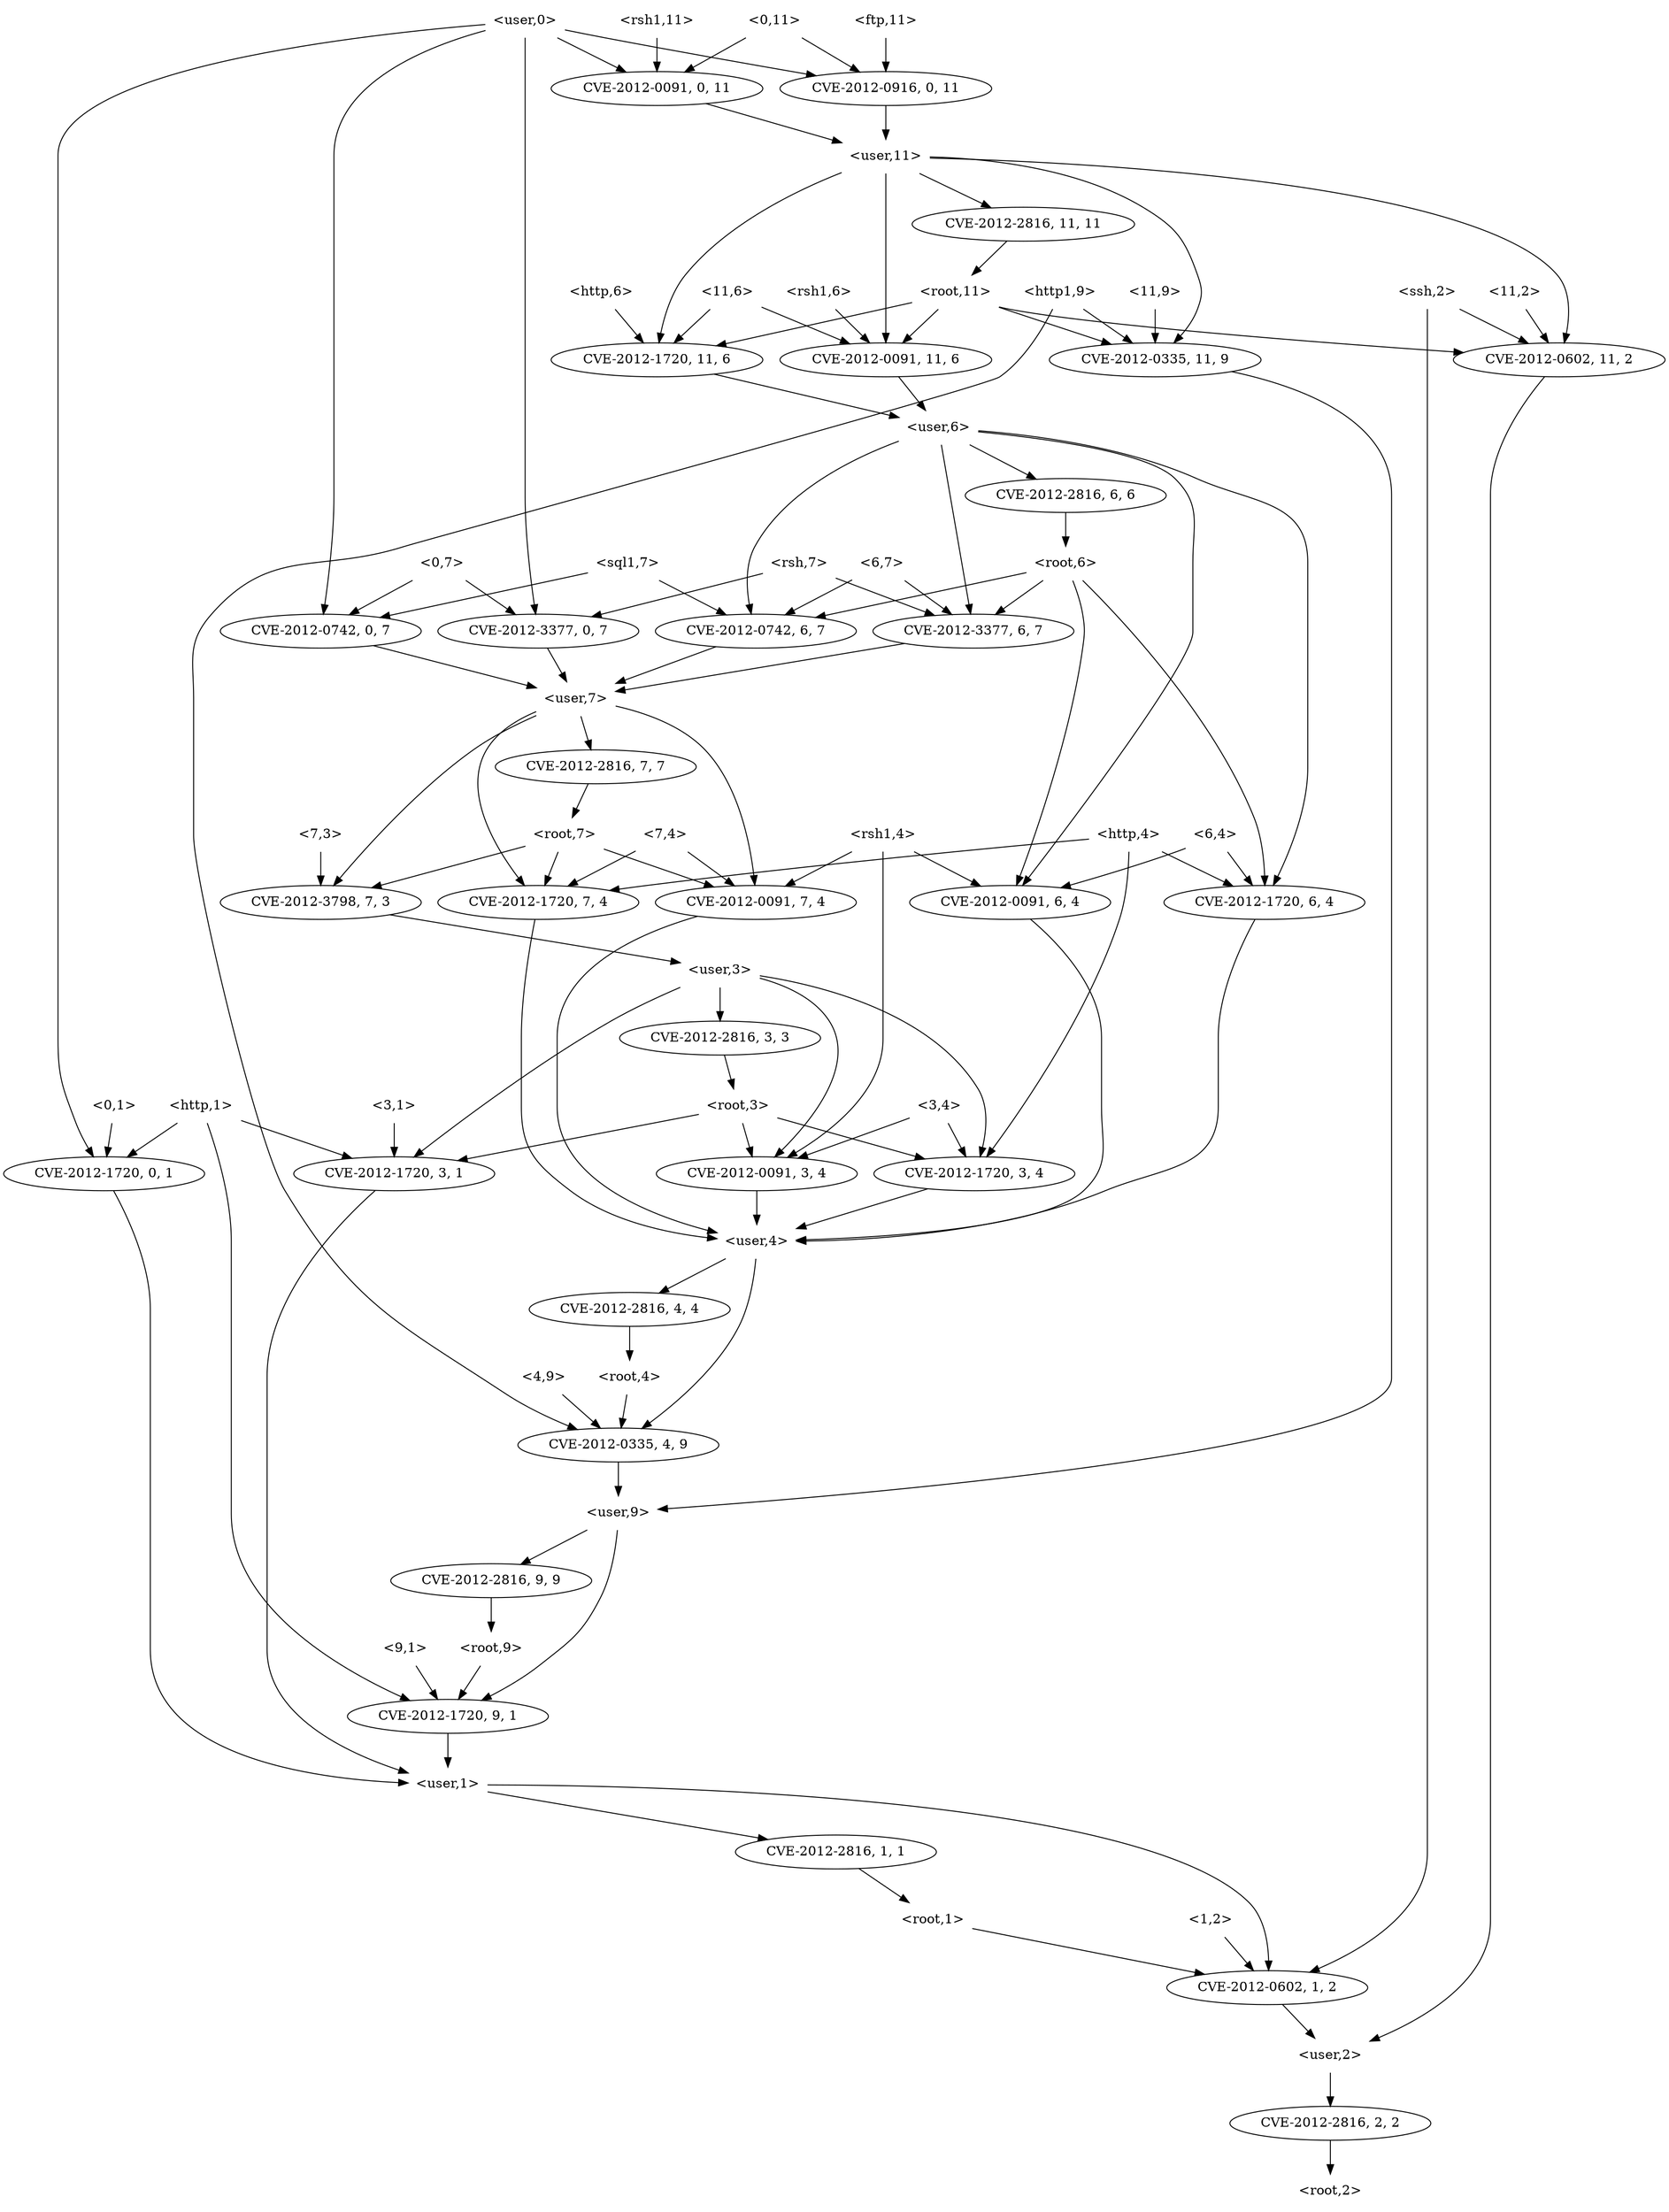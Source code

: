strict digraph {
	graph [bb="0,0,1591,2340"];
	node [label="\N"];
	"<user,7>"	 [height=0.5,
		pos="994,1602",
		shape=plaintext,
		width=0.91667];
	"<v_ssh1,7,3>"	 [height=0.5,
		label=<CVE-2012-3798, 7, 3>,
		pos="832,1386",
		width=2.4499];
	"<user,7>" -> "<v_ssh1,7,3>"	 [pos="e,844.82,1403.9 981.02,1583.8 952.51,1546.2 884.33,1456.1 851,1412.1"];
	"<v_http,7,4>"	 [height=0.5,
		label=<CVE-2012-1720, 7, 4>,
		pos="1222,1386",
		width=2.4499];
	"<user,7>" -> "<v_http,7,4>"	 [pos="e,1222,1404.2 1027.3,1600.4 1067.5,1597.8 1134.5,1587.3 1174,1548 1210.1,1512 1219.3,1450 1221.5,1414.4"];
	"<v_rsh1,7,4>"	 [height=0.5,
		label=<CVE-2012-0091, 7, 4>,
		pos="1027,1386",
		width=2.4499];
	"<user,7>" -> "<v_rsh1,7,4>"	 [pos="e,1018.2,1404.2 987.89,1583.9 982.28,1565.9 975.47,1536.9 980,1512 986.44,1476.6 1002.4,1438.1 1013.9,1413.3"];
	"<v_root,7,7>"	 [height=0.5,
		label=<CVE-2012-2816, 7, 7>,
		pos="1077,1530",
		width=2.4499];
	"<user,7>" -> "<v_root,7,7>"	 [pos="e,1057.3,1547.6 1014.5,1583.7 1025,1574.8 1038,1563.9 1049.3,1554.3"];
	"<user,3>"	 [height=0.5,
		pos="832,1314",
		shape=plaintext,
		width=0.91667];
	"<v_ssh1,7,3>" -> "<user,3>"	 [pos="e,832,1332.1 832,1367.7 832,1360 832,1350.7 832,1342.1"];
	"<user,4>"	 [height=0.5,
		pos="678,1026",
		shape=plaintext,
		width=0.91667];
	"<v_http,7,4>" -> "<user,4>"	 [pos="e,711.11,1029.4 1198.4,1368.5 1167.5,1344.6 1117,1297.4 1117,1243 1117,1243 1117,1243 1117,1169 1117,1112.4 1076.6,1105.3 1026,1080\
 973.27,1053.7 802.51,1036.9 721.46,1030.3"];
	"<v_rsh1,7,4>" -> "<user,4>"	 [pos="e,711.14,1027.7 1037.8,1367.8 1053,1341.8 1079,1290.5 1079,1243 1079,1243 1079,1243 1079,1169 1079,1106.5 1026.8,1106.2 970,1080\
 887.47,1041.9 780.02,1031.2 721.19,1028.1"];
	"<root,7>"	 [height=0.5,
		pos="1052,1458",
		shape=plaintext,
		width=0.89583];
	"<v_root,7,7>" -> "<root,7>"	 [pos="e,1058.1,1476.1 1070.8,1511.7 1068,1503.8 1064.6,1494.3 1061.5,1485.5"];
	"<v_http,6,4>"	 [height=0.5,
		label=<CVE-2012-1720, 6, 4>,
		pos="367,1386",
		width=2.4499];
	"<v_http,6,4>" -> "<user,4>"	 [pos="e,644.62,1031.6 383.54,1368.3 406.44,1343.3 445,1293.6 445,1243 445,1243 445,1243 445,1169 445,1081.1 567.31,1046.1 634.7,1033.4"];
	"<v_root,4,4>"	 [height=0.5,
		label=<CVE-2012-2816, 4, 4>,
		pos="562,954",
		width=2.4499];
	"<user,4>" -> "<v_root,4,4>"	 [pos="e,588.89,971.23 649.62,1007.9 634,998.45 614.47,986.66 597.8,976.61"];
	"<v_http1,4,9>"	 [height=0.5,
		label=<CVE-2012-0335, 4, 9>,
		pos="562,810",
		width=2.4499];
	"<user,4>" -> "<v_http1,4,9>"	 [pos="e,579.28,827.92 676.63,1007.9 674.65,989.41 669.92,959.5 659,936 640.9,897.06 608.73,859.07 586.43,835.38"];
	"<v_sql1,6,7>"	 [height=0.5,
		label=<CVE-2012-0742, 6, 7>,
		pos="832,1674",
		width=2.4499];
	"<v_sql1,6,7>" -> "<user,7>"	 [pos="e,960.91,1617.3 867.95,1657.5 892.69,1646.8 925.65,1632.5 951.67,1621.3"];
	"<root,3>"	 [height=0.5,
		pos="925,1170",
		shape=plaintext,
		width=0.89583];
	"<v_rsh1,3,4>"	 [height=0.5,
		label=<CVE-2012-0091, 3, 4>,
		pos="873,1098",
		width=2.4499];
	"<root,3>" -> "<v_rsh1,3,4>"	 [pos="e,885.71,1116.1 912.15,1151.7 905.97,1143.4 898.46,1133.3 891.68,1124.1"];
	"<v_http,3,4>"	 [height=0.5,
		label=<CVE-2012-1720, 3, 4>,
		pos="678,1098",
		width=2.4499];
	"<root,3>" -> "<v_http,3,4>"	 [pos="e,727.36,1113 892.71,1159.8 853.32,1148.7 785.95,1129.6 737.17,1115.8"];
	"<v_http,3,1>"	 [height=0.5,
		label=<CVE-2012-1720, 3, 1>,
		pos="1271,1098",
		width=2.4499];
	"<root,3>" -> "<v_http,3,1>"	 [pos="e,1210.6,1111.2 957.55,1162.4 1012.8,1151.2 1126.2,1128.3 1200.4,1113.3"];
	"<v_rsh1,3,4>" -> "<user,4>"	 [pos="e,711.05,1038.9 831.17,1082 798.61,1070.3 753.61,1054.1 720.81,1042.4"];
	"<v_http,3,4>" -> "<user,4>"	 [pos="e,678,1044.1 678,1079.7 678,1072 678,1062.7 678,1054.1"];
	"<user,1>"	 [height=0.5,
		pos="1205,450",
		shape=plaintext,
		width=0.91667];
	"<v_http,3,1>" -> "<user,1>"	 [pos="e,1238.2,463.36 1287.5,1080.3 1310.4,1055.3 1349,1005.6 1349,955 1349,955 1349,955 1349,593 1349,548.27 1333.4,535.85 1302,504 1286.7\
,488.45 1265.8,476.26 1247.4,467.5"];
	"<0,1>"	 [height=0.5,
		pos="1456,1170",
		shape=plaintext,
		width=0.75];
	"<v_http,0,1>"	 [height=0.5,
		label=<CVE-2012-1720, 0, 1>,
		pos="1503,1098",
		width=2.4499];
	"<0,1>" -> "<v_http,0,1>"	 [pos="e,1491.5,1116.1 1467.6,1151.7 1473.1,1143.5 1479.8,1133.5 1485.9,1124.4"];
	"<v_http,0,1>" -> "<user,1>"	 [pos="e,1238.1,453.84 1495.1,1079.9 1483.7,1053.7 1464,1001.5 1464,955 1464,955 1464,955 1464,593 1464,495.86 1322.2,464.73 1248.4,455.11"];
	"<v_http,9,1>"	 [height=0.5,
		label=<CVE-2012-1720, 9, 1>,
		pos="1205,522",
		width=2.4499];
	"<v_http,9,1>" -> "<user,1>"	 [pos="e,1205,468.1 1205,503.7 1205,495.98 1205,486.71 1205,478.11"];
	"<v_ssh,1,2>"	 [height=0.5,
		label=<CVE-2012-0602, 1, 2>,
		pos="271,234",
		width=2.4499];
	"<user,1>" -> "<v_ssh,1,2>"	 [pos="e,269.43,252.08 1171.8,449.46 1022.9,450.8 419.5,448.4 290,324 273.58,308.23 269.63,282.01 269.31,262.11"];
	"<v_root,1,1>"	 [height=0.5,
		label=<CVE-2012-2816, 1, 1>,
		pos="806,378",
		width=2.4499];
	"<user,1>" -> "<v_root,1,1>"	 [pos="e,870.76,390.36 1171.7,443.15 1108.1,431.99 968,407.42 880.86,392.13"];
	"<ftp,11>"	 [height=0.5,
		pos="789,2322",
		shape=plaintext,
		width=0.89583];
	"<v_ftp,0,11>"	 [height=0.5,
		label=<CVE-2012-0916, 0, 11>,
		pos="789,2250",
		width=2.5686];
	"<ftp,11>" -> "<v_ftp,0,11>"	 [pos="e,789,2268.1 789,2303.7 789,2296 789,2286.7 789,2278.1"];
	"<user,11>"	 [height=0.5,
		pos="585,2178",
		shape=plaintext,
		width=1.0069];
	"<v_ftp,0,11>" -> "<user,11>"	 [pos="e,621.29,2191.5 745.49,2234.1 711.83,2222.5 665.35,2206.6 631.06,2194.8"];
	"<9,1>"	 [height=0.5,
		pos="1256,594",
		shape=plaintext,
		width=0.75];
	"<9,1>" -> "<v_http,9,1>"	 [pos="e,1217.5,540.1 1243.4,575.7 1237.4,567.47 1230.1,557.48 1223.5,548.42"];
	"<http,1>"	 [height=0.5,
		pos="1378,1170",
		shape=plaintext,
		width=0.89583];
	"<http,1>" -> "<v_http,9,1>"	 [pos="e,1241.4,538.52 1379.8,1152 1382.4,1125.3 1387,1072.2 1387,1027 1387,1027 1387,1027 1387,809 1387,697.17 1364.5,661.14 1292,576 \
1280.7,562.73 1265.2,551.82 1250.4,543.43"];
	"<http,1>" -> "<v_http,0,1>"	 [pos="e,1474,1115.2 1408.6,1151.9 1425.6,1142.4 1446.9,1130.4 1464.9,1120.3"];
	"<http,1>" -> "<v_http,3,1>"	 [pos="e,1296.2,1115.5 1351.8,1151.9 1337.7,1142.6 1320,1131 1304.8,1121.1"];
	"<rsh1,6>"	 [height=0.5,
		pos="570,2034",
		shape=plaintext,
		width=0.92361];
	"<v_rsh1,11,6>"	 [height=0.5,
		label=<CVE-2012-0091, 11, 6>,
		pos="539,1962",
		width=2.5686];
	"<rsh1,6>" -> "<v_rsh1,11,6>"	 [pos="e,546.57,1980.1 562.34,2015.7 558.81,2007.7 554.54,1998.1 550.63,1989.3"];
	"<user,6>"	 [height=0.5,
		pos="539,1890",
		shape=plaintext,
		width=0.91667];
	"<v_rsh1,11,6>" -> "<user,6>"	 [pos="e,539,1908.1 539,1943.7 539,1936 539,1926.7 539,1918.1"];
	"<v_ssh,11,2>"	 [height=0.5,
		label=<CVE-2012-0602, 11, 2>,
		pos="92,1962",
		width=2.5686];
	"<user,11>" -> "<v_ssh,11,2>"	 [pos="e,101.27,1980.1 548.71,2174.5 470.58,2167.6 283.56,2142.1 161,2052 138.02,2035.1 118.82,2008.6 106.56,1988.8"];
	"<v_http1,11,9>"	 [height=0.5,
		label=<CVE-2012-0335, 11, 9>,
		pos="1038,1962",
		width=2.5686];
	"<user,11>" -> "<v_http1,11,9>"	 [pos="e,1039,1980.1 621.44,2171.3 715.44,2156 962.68,2110.7 1018,2052 1033.5,2035.6 1037.9,2009.8 1038.8,1990.2"];
	"<user,11>" -> "<v_rsh1,11,6>"	 [pos="e,573.6,1978.9 594.33,2160 609.74,2129.4 636.46,2064 612,2016 605.42,2003.1 594.06,1992.6 582.23,1984.4"];
	"<v_http,11,6>"	 [height=0.5,
		label=<CVE-2012-1720, 11, 6>,
		pos="335,1962",
		width=2.5686];
	"<user,11>" -> "<v_http,11,6>"	 [pos="e,334.81,1980.1 548.68,2177.7 503.57,2176.6 427.06,2167.8 382,2124 345.38,2088.4 336.88,2026 335.15,1990.3"];
	"<v_root,11,11>"	 [height=0.5,
		label=<CVE-2012-2816, 11, 11>,
		pos="488,2106",
		width=2.7013];
	"<user,11>" -> "<v_root,11,11>"	 [pos="e,511.03,2123.6 561.02,2159.7 548.39,2150.6 532.73,2139.3 519.17,2129.5"];
	"<user,2>"	 [height=0.5,
		pos="197,162",
		shape=plaintext,
		width=0.91667];
	"<v_ssh,11,2>" -> "<user,2>"	 [pos="e,181.16,180.35 98.476,1943.8 107.83,1917.4 124,1865 124,1819 124,1819 124,1819 124,305 124,260.03 153.31,215.04 174.79,188.1"];
	"<user,9>"	 [height=0.5,
		pos="1109,738",
		shape=plaintext,
		width=0.91667];
	"<v_http1,11,9>" -> "<user,9>"	 [pos="e,1118.5,756.34 1095.5,1947.8 1182.6,1923.9 1338,1864.9 1338,1747 1338,1747 1338,1747 1338,1457 1338,1249.3 1155,1234.7 1155,1027\
 1155,1027 1155,1027 1155,881 1155,839.04 1136.6,793.36 1123.1,765.44"];
	"<v_http,11,6>" -> "<user,6>"	 [pos="e,505.95,1902.3 378.51,1946.1 413.23,1934.2 461.61,1917.6 496.15,1905.7"];
	"<root,11>"	 [height=0.5,
		pos="407,2034",
		shape=plaintext,
		width=1];
	"<v_root,11,11>" -> "<root,11>"	 [pos="e,426.71,2052 468.39,2088.1 458.22,2079.3 445.63,2068.4 434.5,2058.8"];
	"<v_root,3,3>"	 [height=0.5,
		label=<CVE-2012-2816, 3, 3>,
		pos="925,1242",
		width=2.4499];
	"<v_root,3,3>" -> "<root,3>"	 [pos="e,925,1188.1 925,1223.7 925,1216 925,1206.7 925,1198.1"];
	"<rsh1,4>"	 [height=0.5,
		pos="735,1458",
		shape=plaintext,
		width=0.92361];
	"<rsh1,4>" -> "<v_rsh1,3,4>"	 [pos="e,860.34,1116.1 732.73,1439.7 730.88,1421.6 729.39,1392.4 735,1368 757.3,1271.1 822.12,1170.4 854.35,1124.5"];
	"<v_rsh1,6,4>"	 [height=0.5,
		label=<CVE-2012-0091, 6, 4>,
		pos="562,1386",
		width=2.4499];
	"<rsh1,4>" -> "<v_rsh1,6,4>"	 [pos="e,599.77,1402.3 701.64,1443.5 675.44,1432.9 638.62,1418 609.37,1406.2"];
	"<rsh1,4>" -> "<v_rsh1,7,4>"	 [pos="e,968.91,1399.5 768.49,1447.4 777.4,1444.9 787.05,1442.3 796,1440 850.62,1426.1 912.91,1411.9 959.03,1401.7"];
	"<v_rsh1,6,4>" -> "<user,4>"	 [pos="e,644.79,1037 562,1368 562,1341.3 562,1288.1 562,1243 562,1243 562,1243 562,1169 562,1128.6 556.83,1112.4 581,1080 594.5,1061.9 \
616.1,1049.2 635.49,1040.8"];
	"<root,1>"	 [height=0.5,
		pos="332,306",
		shape=plaintext,
		width=0.89583];
	"<root,1>" -> "<v_ssh,1,2>"	 [pos="e,285.91,252.1 316.92,287.7 309.61,279.3 300.69,269.07 292.66,259.86"];
	"<v_ssh,1,2>" -> "<user,2>"	 [pos="e,215,180.03 253.09,216.05 243.88,207.35 232.51,196.59 222.42,187.04"];
	"<user,9>" -> "<v_http,9,1>"	 [pos="e,1179.6,539.27 1100.3,719.75 1092.3,701.68 1082.8,672.57 1090,648 1100.6,611.55 1110.3,603.99 1136,576 1146.4,564.71 1159.3,554.05\
 1171.2,545.29"];
	"<v_root,9,9>"	 [height=0.5,
		label=<CVE-2012-2816, 9, 9>,
		pos="1187,666",
		width=2.4499];
	"<user,9>" -> "<v_root,9,9>"	 [pos="e,1168.5,683.62 1128.3,719.7 1138.2,710.84 1150.3,699.92 1161,690.33"];
	"<root,9>"	 [height=0.5,
		pos="1178,594",
		shape=plaintext,
		width=0.89583];
	"<v_root,9,9>" -> "<root,9>"	 [pos="e,1180.2,612.1 1184.8,647.7 1183.8,639.98 1182.6,630.71 1181.5,622.11"];
	"<user,3>" -> "<v_rsh1,3,4>"	 [pos="e,866.72,1116 830.38,1295.8 829.48,1285.5 828.45,1272 828,1260 827.4,1244 825.25,1239.8 828,1224 828.88,1219 850.17,1160.8 863.15\
,1125.6"];
	"<user,3>" -> "<v_http,3,4>"	 [pos="e,688.27,1116 818,1296 798.68,1272.3 763.04,1227.7 735,1188 720.31,1167.2 704.79,1142.8 693.66,1124.8"];
	"<user,3>" -> "<v_http,3,1>"	 [pos="e,1250.3,1115.5 865.32,1306.9 904.11,1299.1 969.54,1283.6 1022,1260 1107.6,1221.5 1197.5,1156.2 1242.2,1121.8"];
	"<user,3>" -> "<v_root,3,3>"	 [pos="e,902.92,1259.6 854.99,1295.7 866.99,1286.7 881.83,1275.5 894.75,1265.8"];
	"<v_root,2,2>"	 [height=0.5,
		label=<CVE-2012-2816, 2, 2>,
		pos="197,90",
		width=2.4499];
	"<user,2>" -> "<v_root,2,2>"	 [pos="e,197,108.1 197,143.7 197,135.98 197,126.71 197,118.11"];
	"<11,6>"	 [height=0.5,
		pos="490,2034",
		shape=plaintext,
		width=0.78472];
	"<11,6>" -> "<v_rsh1,11,6>"	 [pos="e,527.03,1980.1 502.11,2015.7 507.87,2007.5 514.86,1997.5 521.21,1988.4"];
	"<11,6>" -> "<v_http,11,6>"	 [pos="e,369.76,1978.7 461.57,2020.2 438.53,2009.8 405.66,1994.9 379.19,1983"];
	"<root,9>" -> "<v_http,9,1>"	 [pos="e,1198.4,540.1 1184.7,575.7 1187.7,567.81 1191.4,558.3 1194.8,549.55"];
	"<v_root,1,1>" -> "<root,1>"	 [pos="e,364.27,321.04 720.75,373.14 632.71,367.63 491.96,354.54 374,324 373.9,323.97 373.8,323.95 373.7,323.92"];
	"<11,2>"	 [height=0.5,
		pos="85,2034",
		shape=plaintext,
		width=0.78472];
	"<11,2>" -> "<v_ssh,11,2>"	 [pos="e,90.29,1980.1 86.73,2015.7 87.502,2008 88.429,1998.7 89.289,1990.1"];
	"<v_root,6,6>"	 [height=0.5,
		label=<CVE-2012-2816, 6, 6>,
		pos="425,1818",
		width=2.4499];
	"<root,6>"	 [height=0.5,
		pos="480,1746",
		shape=plaintext,
		width=0.89583];
	"<v_root,6,6>" -> "<root,6>"	 [pos="e,466.43,1764.3 438.31,1800.1 444.84,1791.8 452.83,1781.6 460.06,1772.4"];
	"<root,6>" -> "<v_rsh1,6,4>"	 [pos="e,539.94,1403.5 480.4,1728 480.98,1701.3 482,1648.1 482,1603 482,1603 482,1603 482,1529 482,1487.9 485.92,1475.3 507,1440 513.59\
,1429 523.07,1418.7 532.31,1410.2"];
	"<root,6>" -> "<v_http,6,4>"	 [pos="e,367.2,1404 453.46,1727.9 420.34,1704.1 368,1657.9 368,1603 368,1603 368,1603 368,1529 368,1489 367.6,1442.7 367.3,1414.1"];
	"<root,6>" -> "<v_sql1,6,7>"	 [pos="e,771.26,1687.1 512.48,1738.5 568.76,1727.3 685.61,1704.1 761.32,1689.1"];
	"<v_rsh,6,7>"	 [height=0.5,
		label=<CVE-2012-3377, 6, 7>,
		pos="637,1674",
		width=2.4499];
	"<root,6>" -> "<v_rsh,6,7>"	 [pos="e,602.06,1690.6 512.53,1730.5 535.71,1720.2 567.14,1706.1 592.61,1694.8"];
	"<rsh1,11>"	 [height=0.5,
		pos="585,2322",
		shape=plaintext,
		width=1.0278];
	"<v_rsh1,0,11>"	 [height=0.5,
		label=<CVE-2012-0091, 0, 11>,
		pos="585,2250",
		width=2.5686];
	"<rsh1,11>" -> "<v_rsh1,0,11>"	 [pos="e,585,2268.1 585,2303.7 585,2296 585,2286.7 585,2278.1"];
	"<v_rsh1,0,11>" -> "<user,11>"	 [pos="e,585,2196.1 585,2231.7 585,2224 585,2214.7 585,2206.1"];
	"<user,6>" -> "<v_rsh1,6,4>"	 [pos="e,553.7,1404 537.18,1871.9 532.6,1827.6 521,1705.2 521,1603 521,1603 521,1603 521,1529 521,1487.4 537.44,1441.6 549.5,1413.5"];
	"<user,6>" -> "<v_http,6,4>"	 [pos="e,354.98,1404 505.77,1884.9 452.72,1877.8 352.39,1861.3 328,1836 299.92,1806.9 309,1787.4 309,1747 309,1747 309,1747 309,1529 309\
,1485.7 332.4,1440.1 349.48,1412.6"];
	"<user,6>" -> "<v_root,6,6>"	 [pos="e,451.42,1835.2 511.11,1871.9 495.76,1862.5 476.56,1850.7 460.19,1840.6"];
	"<user,6>" -> "<v_rsh,6,7>"	 [pos="e,627.59,1692 545.94,1871.9 558.06,1842.3 584.18,1779.6 609,1728 613.26,1719.1 618.19,1709.6 622.71,1701.1"];
	"<user,6>" -> "<v_sql1,6,7>"	 [pos="e,827.43,1692 572.32,1880 624.58,1864.3 726.29,1827.6 789,1764 806.16,1746.6 817.54,1721 824.25,1701.7"];
	"<v_rsh,6,7>" -> "<user,7>"	 [pos="e,960.76,1609.5 698.37,1661 770.32,1646.9 887.73,1623.8 950.76,1611.5"];
	"<7,3>"	 [height=0.5,
		pos="832,1458",
		shape=plaintext,
		width=0.75];
	"<7,3>" -> "<v_ssh1,7,3>"	 [pos="e,832,1404.1 832,1439.7 832,1432 832,1422.7 832,1414.1"];
	"<http,4>"	 [height=0.5,
		pos="651,1458",
		shape=plaintext,
		width=0.89583];
	"<http,4>" -> "<v_http,3,4>"	 [pos="e,678,1116 656.46,1439.7 664.35,1413.2 678,1360.7 678,1315 678,1315 678,1315 678,1241 678,1201 678,1154.7 678,1126.1"];
	"<http,4>" -> "<v_http,6,4>"	 [pos="e,420.82,1400.3 618.7,1449 573.14,1437.8 489.06,1417.1 430.68,1402.7"];
	"<http,4>" -> "<v_http,7,4>"	 [pos="e,1159.4,1398.7 683.37,1442.5 686.25,1441.6 689.15,1440.7 692,1440 879.23,1394.6 932.9,1428.5 1124,1404 1132.2,1402.9 1140.9,1401.7\
 1149.4,1400.3"];
	"<6,7>"	 [height=0.5,
		pos="645,1746",
		shape=plaintext,
		width=0.75];
	"<6,7>" -> "<v_sql1,6,7>"	 [pos="e,791.67,1690.1 672.19,1734.8 700.89,1724.1 746.78,1706.9 782.03,1693.7"];
	"<6,7>" -> "<v_rsh,6,7>"	 [pos="e,638.95,1692.1 643.02,1727.7 642.14,1720 641.08,1710.7 640.1,1702.1"];
	"<v_http1,4,9>" -> "<user,9>"	 [pos="e,1075.8,743.25 634.64,799.7 750.18,784.92 972.33,756.49 1065.8,744.52"];
	"<rsh,7>"	 [height=0.5,
		pos="751,1746",
		shape=plaintext,
		width=0.81944];
	"<v_rsh,0,7>"	 [height=0.5,
		label=<CVE-2012-3377, 0, 7>,
		pos="1027,1674",
		width=2.4499];
	"<rsh,7>" -> "<v_rsh,0,7>"	 [pos="e,973.89,1688.5 780.54,1737.5 824.12,1726.5 906.68,1705.5 964.18,1690.9"];
	"<rsh,7>" -> "<v_rsh,6,7>"	 [pos="e,663.42,1691.2 723.11,1727.9 707.76,1718.5 688.56,1706.7 672.19,1696.6"];
	"<v_rsh,0,7>" -> "<user,7>"	 [pos="e,1002.1,1620.3 1019,1656.1 1015.3,1648.1 1010.7,1638.4 1006.5,1629.5"];
	"<root,4>"	 [height=0.5,
		pos="562,882",
		shape=plaintext,
		width=0.89583];
	"<v_root,4,4>" -> "<root,4>"	 [pos="e,562,900.1 562,935.7 562,927.98 562,918.71 562,910.11"];
	"<root,4>" -> "<v_http1,4,9>"	 [pos="e,562,828.1 562,863.7 562,855.98 562,846.71 562,838.11"];
	"<http,6>"	 [height=0.5,
		pos="282,2034",
		shape=plaintext,
		width=0.89583];
	"<http,6>" -> "<v_http,11,6>"	 [pos="e,322.05,1980.1 295.1,2015.7 301.39,2007.4 309.05,1997.3 315.96,1988.1"];
	"<0,11>"	 [height=0.5,
		pos="690,2322",
		shape=plaintext,
		width=0.78472];
	"<0,11>" -> "<v_rsh1,0,11>"	 [pos="e,609.7,2267.5 664.31,2303.9 650.41,2294.6 633.07,2283 618.16,2273.1"];
	"<0,11>" -> "<v_ftp,0,11>"	 [pos="e,765.71,2267.5 714.22,2303.9 727.21,2294.7 743.37,2283.3 757.34,2273.4"];
	"<root,7>" -> "<v_ssh1,7,3>"	 [pos="e,877.61,1401.5 1019.5,1446.7 984.79,1435.6 929.05,1417.9 887.35,1404.6"];
	"<root,7>" -> "<v_http,7,4>"	 [pos="e,1184.7,1402.4 1084.4,1443.7 1110.1,1433.1 1146.4,1418.1 1175.2,1406.3"];
	"<root,7>" -> "<v_rsh1,7,4>"	 [pos="e,1033.1,1404.1 1045.8,1439.7 1043,1431.8 1039.6,1422.3 1036.5,1413.5"];
	"<ssh,2>"	 [height=0.5,
		pos="201,2034",
		shape=plaintext,
		width=0.84028];
	"<ssh,2>" -> "<v_ssh,1,2>"	 [pos="e,258.98,252.01 203.37,2016 206.87,1989.4 213,1936.3 213,1891 213,1891 213,1891 213,377 213,333.7 236.4,288.11 253.48,260.61"];
	"<ssh,2>" -> "<v_ssh,11,2>"	 [pos="e,117.64,1979.5 174.34,2015.9 159.9,2006.6 141.9,1995 126.42,1985.1"];
	"<root,11>" -> "<v_ssh,11,2>"	 [pos="e,150.4,1976 370.87,2025 319.71,2013.6 225.21,1992.6 160.51,1978.2"];
	"<root,11>" -> "<v_http1,11,9>"	 [pos="e,945.69,1963.7 443.09,2018.4 446.07,2017.5 449.07,2016.7 452,2016 618.52,1977.8 817.58,1966.9 935.58,1963.9"];
	"<root,11>" -> "<v_http,11,6>"	 [pos="e,352.34,1979.9 389.2,2015.7 380.33,2007.1 369.46,1996.5 359.78,1987.1"];
	"<root,11>" -> "<v_rsh1,11,6>"	 [pos="e,508.4,1979.2 439.29,2015.9 457.48,2006.2 480.33,1994.1 499.57,1983.9"];
	"<http1,9>"	 [height=0.5,
		pos="974,2034",
		shape=plaintext,
		width=0.97917];
	"<http1,9>" -> "<v_http1,11,9>"	 [pos="e,1022.4,1980.1 989.82,2015.7 997.57,2007.2 1007,1996.9 1015.5,1987.6"];
	"<http1,9>" -> "<v_http1,4,9>"	 [pos="e,537.6,827.43 938.45,2023.4 877.46,2006.8 748.92,1972.2 640,1944 576.56,1927.6 559.56,1927.5 497,1908 410.01,1880.8 360.71,1908.1\
 305,1836 233.85,1743.9 251,1431.4 251,1315 251,1315 251,1315 251,1241 251,1052.5 449.55,890.73 529.36,833.29"];
	"<4,9>"	 [height=0.5,
		pos="268,882",
		shape=plaintext,
		width=0.75];
	"<4,9>" -> "<v_http1,4,9>"	 [pos="e,494.55,821.6 295.09,868.94 299.68,867.14 304.44,865.41 309,864 366.88,846.11 434.07,832.35 484.66,823.34"];
	"<3,4>"	 [height=0.5,
		pos="771,1170",
		shape=plaintext,
		width=0.75];
	"<3,4>" -> "<v_http,3,4>"	 [pos="e,700.08,1115.6 748.01,1151.7 736.01,1142.7 721.17,1131.5 708.25,1121.8"];
	"<3,4>" -> "<v_rsh1,3,4>"	 [pos="e,849.01,1115.5 795.95,1151.9 809.33,1142.7 825.99,1131.3 840.38,1121.4"];
	"<root,2>"	 [height=0.5,
		pos="197,18",
		shape=plaintext,
		width=0.89583];
	"<6,4>"	 [height=0.5,
		pos="424,1458",
		shape=plaintext,
		width=0.75];
	"<6,4>" -> "<v_rsh1,6,4>"	 [pos="e,530.45,1403 451.26,1443.2 471.29,1433 498.82,1419.1 521.42,1407.6"];
	"<6,4>" -> "<v_http,6,4>"	 [pos="e,380.93,1404.1 409.91,1439.7 403.08,1431.3 394.74,1421.1 387.24,1411.9"];
	"<v_sql1,0,7>"	 [height=0.5,
		label=<CVE-2012-0742, 0, 7>,
		pos="1222,1674",
		width=2.4499];
	"<v_sql1,0,7>" -> "<user,7>"	 [pos="e,1027.3,1613.2 1175.3,1658.7 1134.7,1646.2 1076.4,1628.3 1036.9,1616.2"];
	"<v_root,2,2>" -> "<root,2>"	 [pos="e,197,36.104 197,71.697 197,63.983 197,54.712 197,46.112"];
	"<user,0>"	 [height=0.5,
		pos="910,2322",
		shape=plaintext,
		width=0.91667];
	"<user,0>" -> "<v_rsh,0,7>"	 [pos="e,1000.2,1691.3 910,2304 910,2277.3 910,2224.1 910,2179 910,2179 910,2179 910,1817 910,1765 957.26,1721.8 991.71,1697.1"];
	"<user,0>" -> "<v_ftp,0,11>"	 [pos="e,817.05,2267.2 880.4,2303.9 863.96,2294.4 843.35,2282.4 825.87,2272.3"];
	"<user,0>" -> "<v_http,0,1>"	 [pos="e,1504.6,1116 943.17,2320.3 1069.2,2316.9 1511,2296.7 1511,2179 1511,2179 1511,2179 1511,1241 1511,1200.9 1507.8,1154.6 1505.4,1126.1"];
	"<user,0>" -> "<v_sql1,0,7>"	 [pos="e,1238.5,1691.7 943.25,2316.2 1037.6,2301.7 1300,2254.7 1300,2179 1300,2179 1300,2179 1300,1817 1300,1771.1 1268.3,1726.1 1245.3\
,1699.4"];
	"<user,0>" -> "<v_rsh1,0,11>"	 [pos="e,644.54,2263.8 876.75,2313.8 824.71,2302.6 722.89,2280.7 654.39,2265.9"];
	"<sql1,7>"	 [height=0.5,
		pos="1054,1746",
		shape=plaintext,
		width=0.91667];
	"<sql1,7>" -> "<v_sql1,0,7>"	 [pos="e,1185.1,1690.4 1087.2,1731.2 1112.4,1720.7 1147.5,1706.1 1175.5,1694.4"];
	"<sql1,7>" -> "<v_sql1,6,7>"	 [pos="e,877.82,1689.4 1020.8,1734.5 985.6,1723.4 929.52,1705.7 887.6,1692.5"];
	"<7,4>"	 [height=0.5,
		pos="1147,1458",
		shape=plaintext,
		width=0.75];
	"<7,4>" -> "<v_http,7,4>"	 [pos="e,1203.9,1403.9 1165.5,1439.7 1174.9,1431 1186.3,1420.3 1196.5,1410.8"];
	"<7,4>" -> "<v_rsh1,7,4>"	 [pos="e,1055,1403.3 1119.8,1441.1 1103.3,1431.5 1082,1419.1 1064,1408.6"];
	"<11,9>"	 [height=0.5,
		pos="1095,2034",
		shape=plaintext,
		width=0.78472];
	"<11,9>" -> "<v_http1,11,9>"	 [pos="e,1051.9,1980.1 1080.9,2015.7 1074.1,2007.3 1065.7,1997.1 1058.2,1987.9"];
	"<3,1>"	 [height=0.5,
		pos="1271,1170",
		shape=plaintext,
		width=0.75];
	"<3,1>" -> "<v_http,3,1>"	 [pos="e,1271,1116.1 1271,1151.7 1271,1144 1271,1134.7 1271,1126.1"];
	"<1,2>"	 [height=0.5,
		pos="410,306",
		shape=plaintext,
		width=0.75];
	"<1,2>" -> "<v_ssh,1,2>"	 [pos="e,302.44,250.83 382.87,291.34 362.59,281.13 334.54,267 311.59,255.44"];
	"<0,7>"	 [height=0.5,
		pos="1181,1746",
		shape=plaintext,
		width=0.75];
	"<0,7>" -> "<v_rsh,0,7>"	 [pos="e,1061.5,1690.7 1153.8,1732.6 1130.8,1722.2 1097.4,1707 1070.6,1694.8"];
	"<0,7>" -> "<v_sql1,0,7>"	 [pos="e,1212,1692.1 1191.1,1727.7 1195.9,1719.6 1201.6,1709.9 1206.8,1701"];
}
